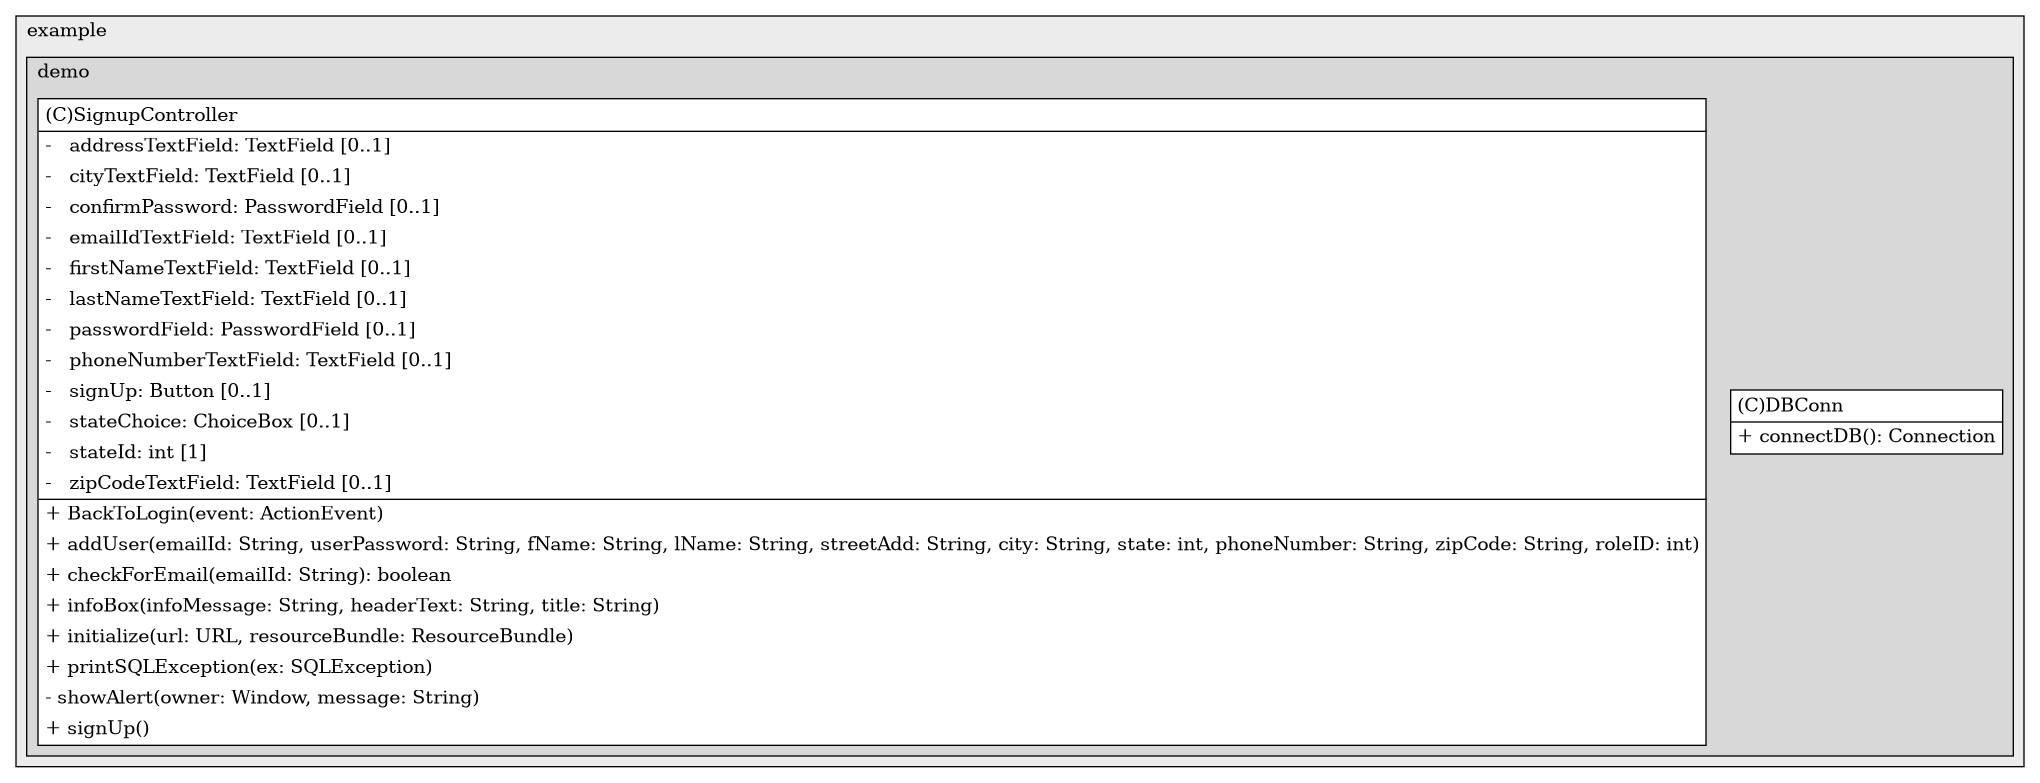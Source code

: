 @startuml

/' diagram meta data start
config=StructureConfiguration;
{
  "projectClassification": {
    "searchMode": "OpenProject", // OpenProject, AllProjects
    "includedProjects": "",
    "pathEndKeywords": "*.impl",
    "isClientPath": "",
    "isClientName": "",
    "isTestPath": "",
    "isTestName": "",
    "isMappingPath": "",
    "isMappingName": "",
    "isDataAccessPath": "",
    "isDataAccessName": "",
    "isDataStructurePath": "",
    "isDataStructureName": "",
    "isInterfaceStructuresPath": "",
    "isInterfaceStructuresName": "",
    "isEntryPointPath": "",
    "isEntryPointName": "",
    "treatFinalFieldsAsMandatory": false
  },
  "graphRestriction": {
    "classPackageExcludeFilter": "",
    "classPackageIncludeFilter": "",
    "classNameExcludeFilter": "",
    "classNameIncludeFilter": "",
    "methodNameExcludeFilter": "",
    "methodNameIncludeFilter": "",
    "removeByInheritance": "", // inheritance/annotation based filtering is done in a second step
    "removeByAnnotation": "",
    "removeByClassPackage": "", // cleanup the graph after inheritance/annotation based filtering is done
    "removeByClassName": "",
    "cutMappings": false,
    "cutEnum": true,
    "cutTests": true,
    "cutClient": true,
    "cutDataAccess": false,
    "cutInterfaceStructures": false,
    "cutDataStructures": false,
    "cutGetterAndSetter": true,
    "cutConstructors": true
  },
  "graphTraversal": {
    "forwardDepth": 6,
    "backwardDepth": 6,
    "classPackageExcludeFilter": "",
    "classPackageIncludeFilter": "",
    "classNameExcludeFilter": "",
    "classNameIncludeFilter": "",
    "methodNameExcludeFilter": "",
    "methodNameIncludeFilter": "",
    "hideMappings": false,
    "hideDataStructures": false,
    "hidePrivateMethods": true,
    "hideInterfaceCalls": true, // indirection: implementation -> interface (is hidden) -> implementation
    "onlyShowApplicationEntryPoints": false, // root node is included
    "useMethodCallsForStructureDiagram": "ForwardOnly" // ForwardOnly, BothDirections, No
  },
  "details": {
    "aggregation": "GroupByClass", // ByClass, GroupByClass, None
    "showClassGenericTypes": true,
    "showMethods": true,
    "showMethodParameterNames": true,
    "showMethodParameterTypes": true,
    "showMethodReturnType": true,
    "showPackageLevels": 2,
    "showDetailedClassStructure": true
  },
  "rootClass": "com.example.demo.SignupController",
  "extensionCallbackMethod": "" // qualified.class.name#methodName - signature: public static String method(String)
}
diagram meta data end '/



digraph g {
    rankdir="TB"
    splines=polyline
    

'nodes 
subgraph cluster_1322970774 { 
   	label=example
	labeljust=l
	fillcolor="#ececec"
	style=filled
   
   subgraph cluster_134842393 { 
   	label=demo
	labeljust=l
	fillcolor="#d8d8d8"
	style=filled
   
   DBConn813456180[
	label=<<TABLE BORDER="1" CELLBORDER="0" CELLPADDING="4" CELLSPACING="0">
<TR><TD ALIGN="LEFT" >(C)DBConn</TD></TR>
<HR/>
<TR><TD ALIGN="LEFT" >+ connectDB(): Connection</TD></TR>
</TABLE>>
	style=filled
	margin=0
	shape=plaintext
	fillcolor="#FFFFFF"
];

SignupController813456180[
	label=<<TABLE BORDER="1" CELLBORDER="0" CELLPADDING="4" CELLSPACING="0">
<TR><TD ALIGN="LEFT" >(C)SignupController</TD></TR>
<HR/>
<TR><TD ALIGN="LEFT" >-   addressTextField: TextField [0..1]</TD></TR>
<TR><TD ALIGN="LEFT" >-   cityTextField: TextField [0..1]</TD></TR>
<TR><TD ALIGN="LEFT" >-   confirmPassword: PasswordField [0..1]</TD></TR>
<TR><TD ALIGN="LEFT" >-   emailIdTextField: TextField [0..1]</TD></TR>
<TR><TD ALIGN="LEFT" >-   firstNameTextField: TextField [0..1]</TD></TR>
<TR><TD ALIGN="LEFT" >-   lastNameTextField: TextField [0..1]</TD></TR>
<TR><TD ALIGN="LEFT" >-   passwordField: PasswordField [0..1]</TD></TR>
<TR><TD ALIGN="LEFT" >-   phoneNumberTextField: TextField [0..1]</TD></TR>
<TR><TD ALIGN="LEFT" >-   signUp: Button [0..1]</TD></TR>
<TR><TD ALIGN="LEFT" >-   stateChoice: ChoiceBox [0..1]</TD></TR>
<TR><TD ALIGN="LEFT" >-   stateId: int [1]</TD></TR>
<TR><TD ALIGN="LEFT" >-   zipCodeTextField: TextField [0..1]</TD></TR>
<HR/>
<TR><TD ALIGN="LEFT" >+ BackToLogin(event: ActionEvent)</TD></TR>
<TR><TD ALIGN="LEFT" >+ addUser(emailId: String, userPassword: String, fName: String, lName: String, streetAdd: String, city: String, state: int, phoneNumber: String, zipCode: String, roleID: int)</TD></TR>
<TR><TD ALIGN="LEFT" >+ checkForEmail(emailId: String): boolean</TD></TR>
<TR><TD ALIGN="LEFT" >+ infoBox(infoMessage: String, headerText: String, title: String)</TD></TR>
<TR><TD ALIGN="LEFT" >+ initialize(url: URL, resourceBundle: ResourceBundle)</TD></TR>
<TR><TD ALIGN="LEFT" >+ printSQLException(ex: SQLException)</TD></TR>
<TR><TD ALIGN="LEFT" >- showAlert(owner: Window, message: String)</TD></TR>
<TR><TD ALIGN="LEFT" >+ signUp()</TD></TR>
</TABLE>>
	style=filled
	margin=0
	shape=plaintext
	fillcolor="#FFFFFF"
];
} 
} 

'edges    

    
}
@enduml
